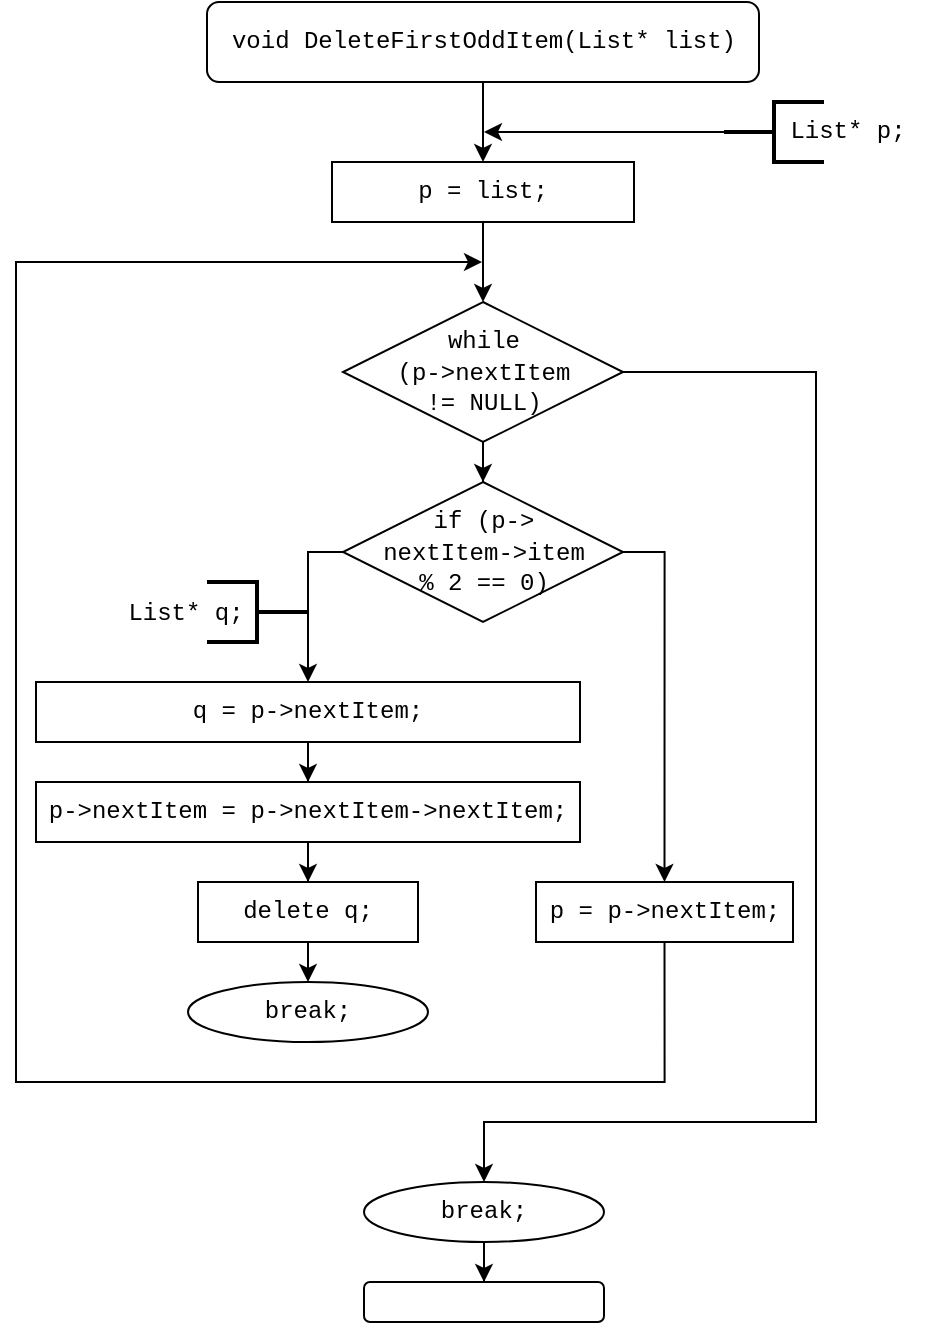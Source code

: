 <mxfile version="14.1.8" type="device"><diagram id="6yggRwgeRNhFpghSkmcl" name="Страница 1"><mxGraphModel dx="749" dy="563" grid="1" gridSize="10" guides="1" tooltips="1" connect="1" arrows="1" fold="1" page="1" pageScale="1" pageWidth="827" pageHeight="1169" math="0" shadow="0"><root><mxCell id="0"/><mxCell id="1" parent="0"/><mxCell id="UZErhZkO2A6EEyuXKPIZ-2" style="edgeStyle=orthogonalEdgeStyle;rounded=0;orthogonalLoop=1;jettySize=auto;html=1;entryX=0.5;entryY=0;entryDx=0;entryDy=0;" edge="1" parent="1" source="UZErhZkO2A6EEyuXKPIZ-1" target="UZErhZkO2A6EEyuXKPIZ-4"><mxGeometry relative="1" as="geometry"><mxPoint x="414" y="130" as="targetPoint"/></mxGeometry></mxCell><mxCell id="UZErhZkO2A6EEyuXKPIZ-1" value="void DeleteFirstOddItem(List* list)" style="rounded=1;whiteSpace=wrap;html=1;fontFamily=Courier New;" vertex="1" parent="1"><mxGeometry x="275.5" y="40" width="276" height="40" as="geometry"/></mxCell><mxCell id="UZErhZkO2A6EEyuXKPIZ-6" style="edgeStyle=orthogonalEdgeStyle;rounded=0;orthogonalLoop=1;jettySize=auto;html=1;entryX=0.5;entryY=0;entryDx=0;entryDy=0;" edge="1" parent="1" source="UZErhZkO2A6EEyuXKPIZ-3" target="UZErhZkO2A6EEyuXKPIZ-7"><mxGeometry relative="1" as="geometry"><mxPoint x="413.5" y="280" as="targetPoint"/></mxGeometry></mxCell><mxCell id="UZErhZkO2A6EEyuXKPIZ-25" style="edgeStyle=orthogonalEdgeStyle;rounded=0;orthogonalLoop=1;jettySize=auto;html=1;fontFamily=Courier New;" edge="1" parent="1" source="UZErhZkO2A6EEyuXKPIZ-3"><mxGeometry relative="1" as="geometry"><mxPoint x="414" y="630" as="targetPoint"/><Array as="points"><mxPoint x="580" y="225"/><mxPoint x="580" y="600"/><mxPoint x="414" y="600"/></Array></mxGeometry></mxCell><mxCell id="UZErhZkO2A6EEyuXKPIZ-3" value="&lt;font face=&quot;Courier New&quot;&gt;while &lt;br&gt;(p-&amp;gt;nextItem&lt;br&gt;!= NULL)&lt;/font&gt;" style="rhombus;whiteSpace=wrap;html=1;" vertex="1" parent="1"><mxGeometry x="343.5" y="190" width="140" height="70" as="geometry"/></mxCell><mxCell id="UZErhZkO2A6EEyuXKPIZ-5" style="edgeStyle=orthogonalEdgeStyle;rounded=0;orthogonalLoop=1;jettySize=auto;html=1;" edge="1" parent="1" source="UZErhZkO2A6EEyuXKPIZ-4" target="UZErhZkO2A6EEyuXKPIZ-3"><mxGeometry relative="1" as="geometry"/></mxCell><mxCell id="UZErhZkO2A6EEyuXKPIZ-4" value="p = list;" style="rounded=0;whiteSpace=wrap;html=1;fontFamily=Courier New;" vertex="1" parent="1"><mxGeometry x="338" y="120" width="151" height="30" as="geometry"/></mxCell><mxCell id="UZErhZkO2A6EEyuXKPIZ-13" style="edgeStyle=orthogonalEdgeStyle;rounded=0;orthogonalLoop=1;jettySize=auto;html=1;entryX=0.5;entryY=0;entryDx=0;entryDy=0;" edge="1" parent="1" source="UZErhZkO2A6EEyuXKPIZ-7" target="UZErhZkO2A6EEyuXKPIZ-10"><mxGeometry relative="1" as="geometry"><Array as="points"><mxPoint x="326" y="315"/></Array></mxGeometry></mxCell><mxCell id="UZErhZkO2A6EEyuXKPIZ-21" style="edgeStyle=orthogonalEdgeStyle;rounded=0;orthogonalLoop=1;jettySize=auto;html=1;fontFamily=Courier New;entryX=0.5;entryY=0;entryDx=0;entryDy=0;" edge="1" parent="1" source="UZErhZkO2A6EEyuXKPIZ-7" target="UZErhZkO2A6EEyuXKPIZ-22"><mxGeometry relative="1" as="geometry"><mxPoint x="510" y="480" as="targetPoint"/><Array as="points"><mxPoint x="504" y="315"/></Array></mxGeometry></mxCell><mxCell id="UZErhZkO2A6EEyuXKPIZ-7" value="&lt;font face=&quot;Courier New&quot;&gt;if (p-&amp;gt;&lt;br&gt;nextItem-&amp;gt;item &lt;br&gt;% 2 == 0)&lt;/font&gt;" style="rhombus;whiteSpace=wrap;html=1;" vertex="1" parent="1"><mxGeometry x="343.5" y="280" width="140" height="70" as="geometry"/></mxCell><mxCell id="UZErhZkO2A6EEyuXKPIZ-18" style="edgeStyle=orthogonalEdgeStyle;rounded=0;orthogonalLoop=1;jettySize=auto;html=1;entryX=0.5;entryY=0;entryDx=0;entryDy=0;" edge="1" parent="1" source="UZErhZkO2A6EEyuXKPIZ-9" target="UZErhZkO2A6EEyuXKPIZ-16"><mxGeometry relative="1" as="geometry"/></mxCell><mxCell id="UZErhZkO2A6EEyuXKPIZ-9" value="p-&amp;gt;nextItem = p-&amp;gt;nextItem-&amp;gt;nextItem;" style="rounded=0;whiteSpace=wrap;html=1;fontFamily=Courier New;" vertex="1" parent="1"><mxGeometry x="190" y="430" width="272" height="30" as="geometry"/></mxCell><mxCell id="UZErhZkO2A6EEyuXKPIZ-12" style="edgeStyle=orthogonalEdgeStyle;rounded=0;orthogonalLoop=1;jettySize=auto;html=1;entryX=0.5;entryY=0;entryDx=0;entryDy=0;" edge="1" parent="1" source="UZErhZkO2A6EEyuXKPIZ-10" target="UZErhZkO2A6EEyuXKPIZ-9"><mxGeometry relative="1" as="geometry"/></mxCell><mxCell id="UZErhZkO2A6EEyuXKPIZ-10" value="q = p-&amp;gt;nextItem;" style="rounded=0;whiteSpace=wrap;html=1;fontFamily=Courier New;" vertex="1" parent="1"><mxGeometry x="190" y="380" width="272" height="30" as="geometry"/></mxCell><mxCell id="UZErhZkO2A6EEyuXKPIZ-14" value="" style="strokeWidth=2;html=1;shape=mxgraph.flowchart.annotation_2;align=left;labelPosition=right;pointerEvents=1;fontFamily=Courier New;rotation=-180;" vertex="1" parent="1"><mxGeometry x="275.5" y="330" width="50" height="30" as="geometry"/></mxCell><mxCell id="UZErhZkO2A6EEyuXKPIZ-15" value="&lt;font face=&quot;Courier New&quot;&gt;List* q;&lt;/font&gt;" style="text;html=1;strokeColor=none;fillColor=none;align=center;verticalAlign=middle;whiteSpace=wrap;rounded=0;" vertex="1" parent="1"><mxGeometry x="220" y="335" width="90" height="20" as="geometry"/></mxCell><mxCell id="UZErhZkO2A6EEyuXKPIZ-20" style="edgeStyle=orthogonalEdgeStyle;rounded=0;orthogonalLoop=1;jettySize=auto;html=1;entryX=0.5;entryY=0;entryDx=0;entryDy=0;fontFamily=Courier New;" edge="1" parent="1" source="UZErhZkO2A6EEyuXKPIZ-16"><mxGeometry relative="1" as="geometry"><mxPoint x="326" y="530" as="targetPoint"/></mxGeometry></mxCell><mxCell id="UZErhZkO2A6EEyuXKPIZ-16" value="delete q;" style="rounded=0;whiteSpace=wrap;html=1;fontFamily=Courier New;" vertex="1" parent="1"><mxGeometry x="271" y="480" width="110" height="30" as="geometry"/></mxCell><mxCell id="UZErhZkO2A6EEyuXKPIZ-23" style="edgeStyle=orthogonalEdgeStyle;rounded=0;orthogonalLoop=1;jettySize=auto;html=1;fontFamily=Courier New;exitX=0.5;exitY=1;exitDx=0;exitDy=0;" edge="1" parent="1" source="UZErhZkO2A6EEyuXKPIZ-22"><mxGeometry relative="1" as="geometry"><mxPoint x="413" y="170" as="targetPoint"/><mxPoint x="507.241" y="510" as="sourcePoint"/><Array as="points"><mxPoint x="504" y="580"/><mxPoint x="180" y="580"/><mxPoint x="180" y="170"/></Array></mxGeometry></mxCell><mxCell id="UZErhZkO2A6EEyuXKPIZ-22" value="p = p-&amp;gt;nextItem;" style="rounded=0;whiteSpace=wrap;html=1;fontFamily=Courier New;" vertex="1" parent="1"><mxGeometry x="440" y="480" width="128.5" height="30" as="geometry"/></mxCell><mxCell id="UZErhZkO2A6EEyuXKPIZ-24" value="break;" style="ellipse;whiteSpace=wrap;html=1;fontFamily=Courier New;" vertex="1" parent="1"><mxGeometry x="266" y="530" width="120" height="30" as="geometry"/></mxCell><mxCell id="UZErhZkO2A6EEyuXKPIZ-28" style="edgeStyle=orthogonalEdgeStyle;rounded=0;orthogonalLoop=1;jettySize=auto;html=1;fontFamily=Courier New;" edge="1" parent="1" source="UZErhZkO2A6EEyuXKPIZ-26" target="UZErhZkO2A6EEyuXKPIZ-27"><mxGeometry relative="1" as="geometry"/></mxCell><mxCell id="UZErhZkO2A6EEyuXKPIZ-26" value="break;" style="ellipse;whiteSpace=wrap;html=1;fontFamily=Courier New;" vertex="1" parent="1"><mxGeometry x="354" y="630" width="120" height="30" as="geometry"/></mxCell><mxCell id="UZErhZkO2A6EEyuXKPIZ-27" value="" style="rounded=1;whiteSpace=wrap;html=1;fontFamily=Courier New;" vertex="1" parent="1"><mxGeometry x="354" y="680" width="120" height="20" as="geometry"/></mxCell><mxCell id="UZErhZkO2A6EEyuXKPIZ-30" style="edgeStyle=orthogonalEdgeStyle;rounded=0;orthogonalLoop=1;jettySize=auto;html=1;fontFamily=Courier New;" edge="1" parent="1" source="UZErhZkO2A6EEyuXKPIZ-29"><mxGeometry relative="1" as="geometry"><mxPoint x="414" y="105" as="targetPoint"/></mxGeometry></mxCell><mxCell id="UZErhZkO2A6EEyuXKPIZ-29" value="" style="strokeWidth=2;html=1;shape=mxgraph.flowchart.annotation_2;align=left;labelPosition=right;pointerEvents=1;fontFamily=Courier New;" vertex="1" parent="1"><mxGeometry x="534" y="90" width="50" height="30" as="geometry"/></mxCell><mxCell id="UZErhZkO2A6EEyuXKPIZ-31" value="List* p;" style="text;html=1;strokeColor=none;fillColor=none;align=center;verticalAlign=middle;whiteSpace=wrap;rounded=0;fontFamily=Courier New;" vertex="1" parent="1"><mxGeometry x="550" y="95" width="91.5" height="20" as="geometry"/></mxCell></root></mxGraphModel></diagram></mxfile>